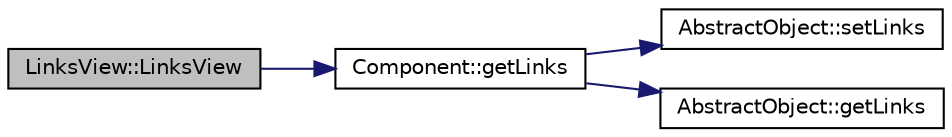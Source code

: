 digraph "LinksView::LinksView"
{
  edge [fontname="Helvetica",fontsize="10",labelfontname="Helvetica",labelfontsize="10"];
  node [fontname="Helvetica",fontsize="10",shape=record];
  rankdir="LR";
  Node1 [label="LinksView::LinksView",height=0.2,width=0.4,color="black", fillcolor="grey75", style="filled" fontcolor="black"];
  Node1 -> Node2 [color="midnightblue",fontsize="10",style="solid",fontname="Helvetica"];
  Node2 [label="Component::getLinks",height=0.2,width=0.4,color="black", fillcolor="white", style="filled",URL="$classComponent.html#a49bda799c32846b690940adc73ef49a0"];
  Node2 -> Node3 [color="midnightblue",fontsize="10",style="solid",fontname="Helvetica"];
  Node3 [label="AbstractObject::setLinks",height=0.2,width=0.4,color="black", fillcolor="white", style="filled",URL="$classAbstractObject.html#ab10fcc764ffe95d859beedaaf6b54a7e"];
  Node2 -> Node4 [color="midnightblue",fontsize="10",style="solid",fontname="Helvetica"];
  Node4 [label="AbstractObject::getLinks",height=0.2,width=0.4,color="black", fillcolor="white", style="filled",URL="$classAbstractObject.html#ab0650b0b0c6fd0e692f976bcc1f3a065"];
}

